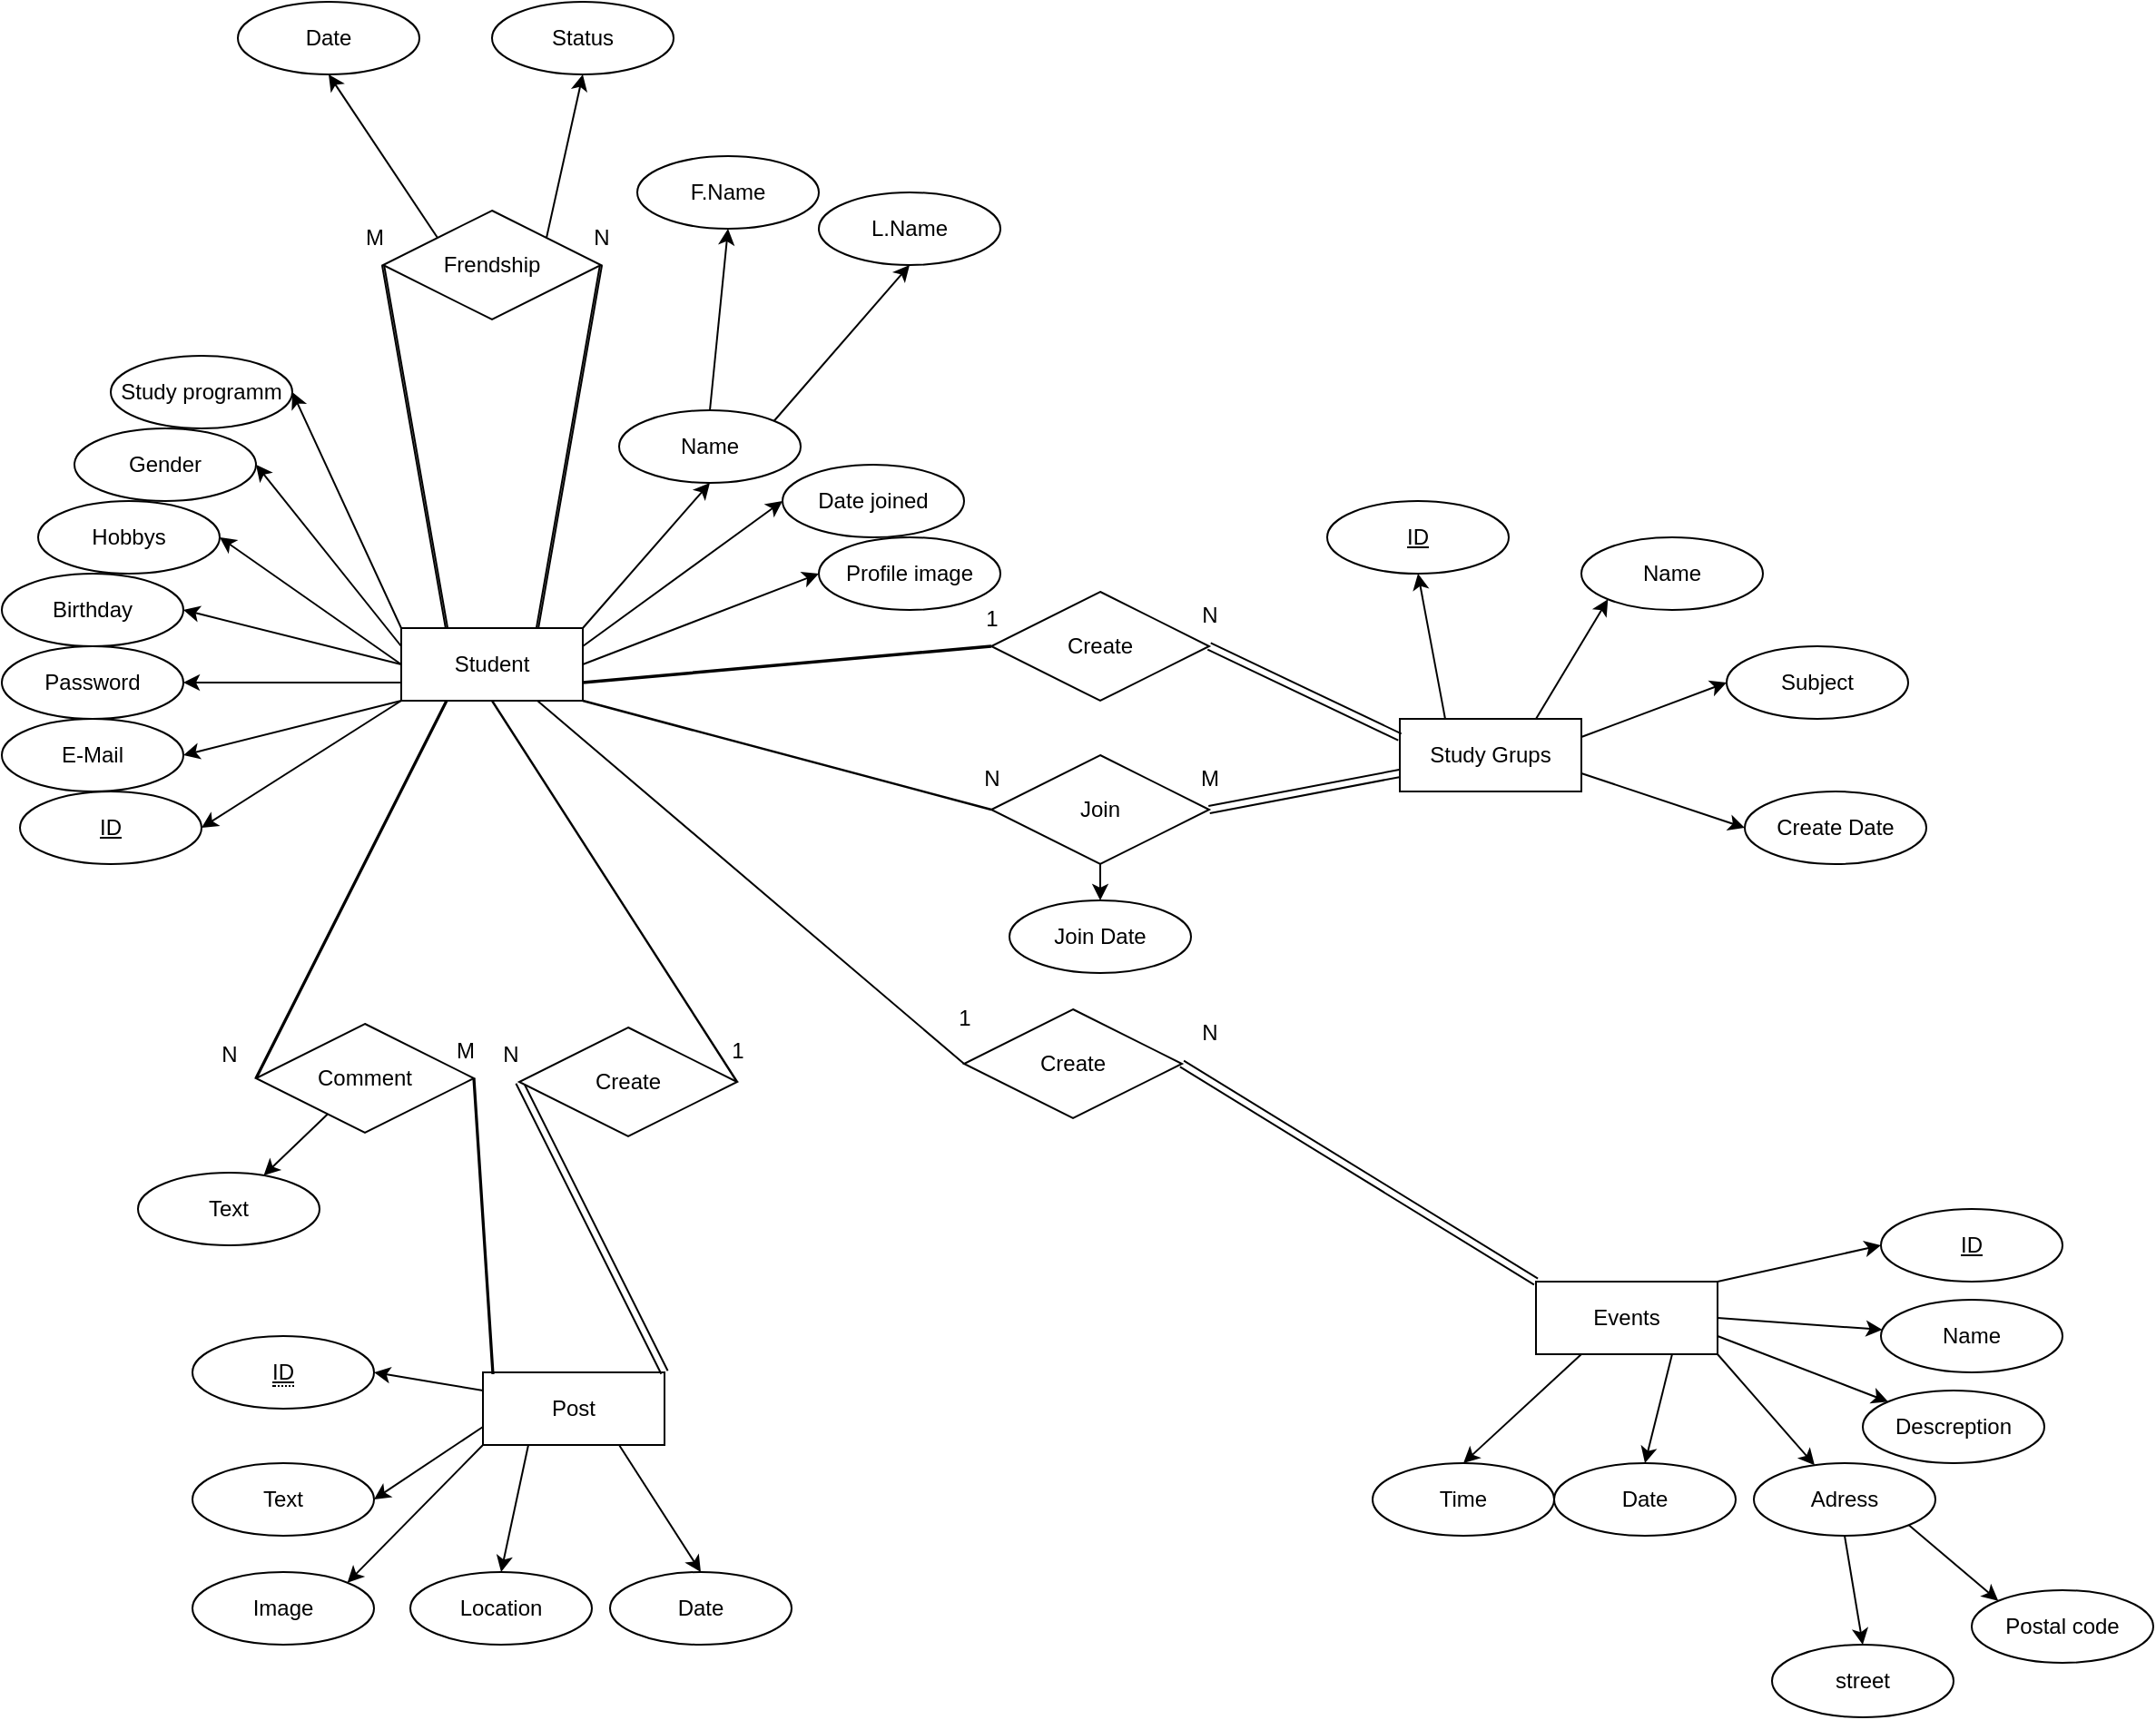 <mxfile version="24.9.1">
  <diagram name="Page-1" id="0dNaZKkymbcP0CFHR1dc">
    <mxGraphModel dx="751" dy="1908" grid="1" gridSize="10" guides="1" tooltips="1" connect="1" arrows="1" fold="1" page="1" pageScale="1" pageWidth="850" pageHeight="1100" math="0" shadow="0">
      <root>
        <mxCell id="0" />
        <mxCell id="1" parent="0" />
        <mxCell id="FVtbrn1UM5h5sR3hIjfp-61" style="edgeStyle=none;rounded=0;orthogonalLoop=1;jettySize=auto;html=1;exitX=1;exitY=0.5;exitDx=0;exitDy=0;entryX=0;entryY=0.5;entryDx=0;entryDy=0;" edge="1" parent="1" source="FVtbrn1UM5h5sR3hIjfp-44" target="FVtbrn1UM5h5sR3hIjfp-45">
          <mxGeometry relative="1" as="geometry" />
        </mxCell>
        <mxCell id="FVtbrn1UM5h5sR3hIjfp-62" style="edgeStyle=none;rounded=0;orthogonalLoop=1;jettySize=auto;html=1;exitX=1;exitY=0.25;exitDx=0;exitDy=0;entryX=0;entryY=0.5;entryDx=0;entryDy=0;" edge="1" parent="1" source="FVtbrn1UM5h5sR3hIjfp-44" target="FVtbrn1UM5h5sR3hIjfp-48">
          <mxGeometry relative="1" as="geometry" />
        </mxCell>
        <mxCell id="FVtbrn1UM5h5sR3hIjfp-63" style="edgeStyle=none;rounded=0;orthogonalLoop=1;jettySize=auto;html=1;exitX=1;exitY=0;exitDx=0;exitDy=0;entryX=0.5;entryY=1;entryDx=0;entryDy=0;" edge="1" parent="1" source="FVtbrn1UM5h5sR3hIjfp-44" target="FVtbrn1UM5h5sR3hIjfp-54">
          <mxGeometry relative="1" as="geometry" />
        </mxCell>
        <mxCell id="FVtbrn1UM5h5sR3hIjfp-64" style="edgeStyle=none;rounded=0;orthogonalLoop=1;jettySize=auto;html=1;exitX=0;exitY=0;exitDx=0;exitDy=0;entryX=1;entryY=0.5;entryDx=0;entryDy=0;" edge="1" parent="1" source="FVtbrn1UM5h5sR3hIjfp-44" target="FVtbrn1UM5h5sR3hIjfp-53">
          <mxGeometry relative="1" as="geometry" />
        </mxCell>
        <mxCell id="FVtbrn1UM5h5sR3hIjfp-65" style="edgeStyle=none;rounded=0;orthogonalLoop=1;jettySize=auto;html=1;exitX=0;exitY=0.25;exitDx=0;exitDy=0;entryX=1;entryY=0.5;entryDx=0;entryDy=0;" edge="1" parent="1" source="FVtbrn1UM5h5sR3hIjfp-44" target="FVtbrn1UM5h5sR3hIjfp-52">
          <mxGeometry relative="1" as="geometry" />
        </mxCell>
        <mxCell id="FVtbrn1UM5h5sR3hIjfp-66" style="edgeStyle=none;rounded=0;orthogonalLoop=1;jettySize=auto;html=1;exitX=0;exitY=0.5;exitDx=0;exitDy=0;entryX=1;entryY=0.5;entryDx=0;entryDy=0;" edge="1" parent="1" source="FVtbrn1UM5h5sR3hIjfp-44" target="FVtbrn1UM5h5sR3hIjfp-51">
          <mxGeometry relative="1" as="geometry" />
        </mxCell>
        <mxCell id="FVtbrn1UM5h5sR3hIjfp-67" style="edgeStyle=none;rounded=0;orthogonalLoop=1;jettySize=auto;html=1;exitX=0;exitY=0.5;exitDx=0;exitDy=0;entryX=1;entryY=0.5;entryDx=0;entryDy=0;" edge="1" parent="1" source="FVtbrn1UM5h5sR3hIjfp-44" target="FVtbrn1UM5h5sR3hIjfp-50">
          <mxGeometry relative="1" as="geometry" />
        </mxCell>
        <mxCell id="FVtbrn1UM5h5sR3hIjfp-68" style="edgeStyle=none;rounded=0;orthogonalLoop=1;jettySize=auto;html=1;exitX=0;exitY=0.75;exitDx=0;exitDy=0;entryX=1;entryY=0.5;entryDx=0;entryDy=0;" edge="1" parent="1" source="FVtbrn1UM5h5sR3hIjfp-44" target="FVtbrn1UM5h5sR3hIjfp-49">
          <mxGeometry relative="1" as="geometry" />
        </mxCell>
        <mxCell id="FVtbrn1UM5h5sR3hIjfp-69" style="edgeStyle=none;rounded=0;orthogonalLoop=1;jettySize=auto;html=1;exitX=0;exitY=1;exitDx=0;exitDy=0;entryX=1;entryY=0.5;entryDx=0;entryDy=0;" edge="1" parent="1" source="FVtbrn1UM5h5sR3hIjfp-44" target="FVtbrn1UM5h5sR3hIjfp-47">
          <mxGeometry relative="1" as="geometry" />
        </mxCell>
        <mxCell id="FVtbrn1UM5h5sR3hIjfp-70" style="edgeStyle=none;rounded=0;orthogonalLoop=1;jettySize=auto;html=1;exitX=0;exitY=1;exitDx=0;exitDy=0;entryX=1;entryY=0.5;entryDx=0;entryDy=0;" edge="1" parent="1" source="FVtbrn1UM5h5sR3hIjfp-44" target="FVtbrn1UM5h5sR3hIjfp-46">
          <mxGeometry relative="1" as="geometry" />
        </mxCell>
        <mxCell id="FVtbrn1UM5h5sR3hIjfp-71" style="edgeStyle=none;rounded=0;orthogonalLoop=1;jettySize=auto;html=1;exitX=0.75;exitY=0;exitDx=0;exitDy=0;entryX=1;entryY=0.5;entryDx=0;entryDy=0;shape=link;width=-1.111;" edge="1" parent="1" source="FVtbrn1UM5h5sR3hIjfp-44" target="FVtbrn1UM5h5sR3hIjfp-55">
          <mxGeometry relative="1" as="geometry" />
        </mxCell>
        <mxCell id="FVtbrn1UM5h5sR3hIjfp-72" style="edgeStyle=none;rounded=0;orthogonalLoop=1;jettySize=auto;html=1;exitX=0.25;exitY=0;exitDx=0;exitDy=0;entryX=0;entryY=0.5;entryDx=0;entryDy=0;shape=link;width=1.111;" edge="1" parent="1" source="FVtbrn1UM5h5sR3hIjfp-44" target="FVtbrn1UM5h5sR3hIjfp-55">
          <mxGeometry relative="1" as="geometry" />
        </mxCell>
        <mxCell id="FVtbrn1UM5h5sR3hIjfp-117" style="edgeStyle=none;rounded=0;orthogonalLoop=1;jettySize=auto;html=1;exitX=1;exitY=0.75;exitDx=0;exitDy=0;entryX=0;entryY=0.5;entryDx=0;entryDy=0;shape=link;width=-0.769;" edge="1" parent="1" source="FVtbrn1UM5h5sR3hIjfp-44" target="FVtbrn1UM5h5sR3hIjfp-116">
          <mxGeometry relative="1" as="geometry" />
        </mxCell>
        <mxCell id="FVtbrn1UM5h5sR3hIjfp-124" style="edgeStyle=none;rounded=0;orthogonalLoop=1;jettySize=auto;html=1;exitX=1;exitY=1;exitDx=0;exitDy=0;entryX=0;entryY=0.5;entryDx=0;entryDy=0;shape=link;width=-0.312;" edge="1" parent="1" source="FVtbrn1UM5h5sR3hIjfp-44" target="FVtbrn1UM5h5sR3hIjfp-122">
          <mxGeometry relative="1" as="geometry" />
        </mxCell>
        <mxCell id="FVtbrn1UM5h5sR3hIjfp-137" style="edgeStyle=none;rounded=0;orthogonalLoop=1;jettySize=auto;html=1;exitX=0.5;exitY=1;exitDx=0;exitDy=0;entryX=1;entryY=0.5;entryDx=0;entryDy=0;shape=link;width=-0.2;" edge="1" parent="1" source="FVtbrn1UM5h5sR3hIjfp-44" target="FVtbrn1UM5h5sR3hIjfp-134">
          <mxGeometry relative="1" as="geometry" />
        </mxCell>
        <mxCell id="FVtbrn1UM5h5sR3hIjfp-142" style="edgeStyle=none;rounded=0;orthogonalLoop=1;jettySize=auto;html=1;exitX=0.25;exitY=1;exitDx=0;exitDy=0;entryX=0;entryY=0.5;entryDx=0;entryDy=0;shape=link;width=0.638;" edge="1" parent="1" source="FVtbrn1UM5h5sR3hIjfp-44" target="FVtbrn1UM5h5sR3hIjfp-141">
          <mxGeometry relative="1" as="geometry" />
        </mxCell>
        <mxCell id="FVtbrn1UM5h5sR3hIjfp-44" value="Student" style="whiteSpace=wrap;html=1;align=center;" vertex="1" parent="1">
          <mxGeometry x="275" y="320" width="100" height="40" as="geometry" />
        </mxCell>
        <mxCell id="FVtbrn1UM5h5sR3hIjfp-45" value="Profile image" style="ellipse;whiteSpace=wrap;html=1;align=center;" vertex="1" parent="1">
          <mxGeometry x="505" y="270" width="100" height="40" as="geometry" />
        </mxCell>
        <mxCell id="FVtbrn1UM5h5sR3hIjfp-46" value="&lt;u&gt;ID&lt;/u&gt;" style="ellipse;whiteSpace=wrap;html=1;align=center;" vertex="1" parent="1">
          <mxGeometry x="65" y="410" width="100" height="40" as="geometry" />
        </mxCell>
        <mxCell id="FVtbrn1UM5h5sR3hIjfp-47" value="E-Mail" style="ellipse;whiteSpace=wrap;html=1;align=center;" vertex="1" parent="1">
          <mxGeometry x="55" y="370" width="100" height="40" as="geometry" />
        </mxCell>
        <mxCell id="FVtbrn1UM5h5sR3hIjfp-48" value="Date joined" style="ellipse;whiteSpace=wrap;html=1;align=center;" vertex="1" parent="1">
          <mxGeometry x="485" y="230" width="100" height="40" as="geometry" />
        </mxCell>
        <mxCell id="FVtbrn1UM5h5sR3hIjfp-49" value="Password" style="ellipse;whiteSpace=wrap;html=1;align=center;" vertex="1" parent="1">
          <mxGeometry x="55" y="330" width="100" height="40" as="geometry" />
        </mxCell>
        <mxCell id="FVtbrn1UM5h5sR3hIjfp-50" value="Birthday" style="ellipse;whiteSpace=wrap;html=1;align=center;" vertex="1" parent="1">
          <mxGeometry x="55" y="290" width="100" height="40" as="geometry" />
        </mxCell>
        <mxCell id="FVtbrn1UM5h5sR3hIjfp-51" value="Hobbys" style="ellipse;whiteSpace=wrap;html=1;align=center;" vertex="1" parent="1">
          <mxGeometry x="75" y="250" width="100" height="40" as="geometry" />
        </mxCell>
        <mxCell id="FVtbrn1UM5h5sR3hIjfp-52" value="Gender" style="ellipse;whiteSpace=wrap;html=1;align=center;" vertex="1" parent="1">
          <mxGeometry x="95" y="210" width="100" height="40" as="geometry" />
        </mxCell>
        <mxCell id="FVtbrn1UM5h5sR3hIjfp-53" value="Study programm" style="ellipse;whiteSpace=wrap;html=1;align=center;" vertex="1" parent="1">
          <mxGeometry x="115" y="170" width="100" height="40" as="geometry" />
        </mxCell>
        <mxCell id="FVtbrn1UM5h5sR3hIjfp-58" style="edgeStyle=none;rounded=0;orthogonalLoop=1;jettySize=auto;html=1;exitX=0.5;exitY=0;exitDx=0;exitDy=0;entryX=0.5;entryY=1;entryDx=0;entryDy=0;" edge="1" parent="1" source="FVtbrn1UM5h5sR3hIjfp-54" target="FVtbrn1UM5h5sR3hIjfp-57">
          <mxGeometry relative="1" as="geometry" />
        </mxCell>
        <mxCell id="FVtbrn1UM5h5sR3hIjfp-59" style="edgeStyle=none;rounded=0;orthogonalLoop=1;jettySize=auto;html=1;exitX=1;exitY=0;exitDx=0;exitDy=0;entryX=0.5;entryY=1;entryDx=0;entryDy=0;" edge="1" parent="1" source="FVtbrn1UM5h5sR3hIjfp-54" target="FVtbrn1UM5h5sR3hIjfp-56">
          <mxGeometry relative="1" as="geometry" />
        </mxCell>
        <mxCell id="FVtbrn1UM5h5sR3hIjfp-54" value="Name" style="ellipse;whiteSpace=wrap;html=1;align=center;" vertex="1" parent="1">
          <mxGeometry x="395" y="200" width="100" height="40" as="geometry" />
        </mxCell>
        <mxCell id="FVtbrn1UM5h5sR3hIjfp-114" style="edgeStyle=none;rounded=0;orthogonalLoop=1;jettySize=auto;html=1;exitX=1;exitY=0;exitDx=0;exitDy=0;entryX=0.5;entryY=1;entryDx=0;entryDy=0;" edge="1" parent="1" source="FVtbrn1UM5h5sR3hIjfp-55" target="FVtbrn1UM5h5sR3hIjfp-112">
          <mxGeometry relative="1" as="geometry" />
        </mxCell>
        <mxCell id="FVtbrn1UM5h5sR3hIjfp-115" style="edgeStyle=none;rounded=0;orthogonalLoop=1;jettySize=auto;html=1;exitX=0;exitY=0;exitDx=0;exitDy=0;entryX=0.5;entryY=1;entryDx=0;entryDy=0;" edge="1" parent="1" source="FVtbrn1UM5h5sR3hIjfp-55" target="FVtbrn1UM5h5sR3hIjfp-113">
          <mxGeometry relative="1" as="geometry" />
        </mxCell>
        <mxCell id="FVtbrn1UM5h5sR3hIjfp-55" value="Frendship" style="shape=rhombus;perimeter=rhombusPerimeter;whiteSpace=wrap;html=1;align=center;" vertex="1" parent="1">
          <mxGeometry x="265" y="90" width="120" height="60" as="geometry" />
        </mxCell>
        <mxCell id="FVtbrn1UM5h5sR3hIjfp-56" value="L.Name" style="ellipse;whiteSpace=wrap;html=1;align=center;" vertex="1" parent="1">
          <mxGeometry x="505" y="80" width="100" height="40" as="geometry" />
        </mxCell>
        <mxCell id="FVtbrn1UM5h5sR3hIjfp-57" value="F.Name" style="ellipse;whiteSpace=wrap;html=1;align=center;" vertex="1" parent="1">
          <mxGeometry x="405" y="60" width="100" height="40" as="geometry" />
        </mxCell>
        <mxCell id="FVtbrn1UM5h5sR3hIjfp-78" style="edgeStyle=none;rounded=0;orthogonalLoop=1;jettySize=auto;html=1;exitX=0.25;exitY=0;exitDx=0;exitDy=0;entryX=0.5;entryY=1;entryDx=0;entryDy=0;" edge="1" parent="1" source="FVtbrn1UM5h5sR3hIjfp-73" target="FVtbrn1UM5h5sR3hIjfp-77">
          <mxGeometry relative="1" as="geometry" />
        </mxCell>
        <mxCell id="FVtbrn1UM5h5sR3hIjfp-79" style="edgeStyle=none;rounded=0;orthogonalLoop=1;jettySize=auto;html=1;exitX=0.75;exitY=0;exitDx=0;exitDy=0;entryX=0;entryY=1;entryDx=0;entryDy=0;" edge="1" parent="1" source="FVtbrn1UM5h5sR3hIjfp-73" target="FVtbrn1UM5h5sR3hIjfp-76">
          <mxGeometry relative="1" as="geometry" />
        </mxCell>
        <mxCell id="FVtbrn1UM5h5sR3hIjfp-80" style="edgeStyle=none;rounded=0;orthogonalLoop=1;jettySize=auto;html=1;exitX=1;exitY=0.25;exitDx=0;exitDy=0;entryX=0;entryY=0.5;entryDx=0;entryDy=0;" edge="1" parent="1" source="FVtbrn1UM5h5sR3hIjfp-73" target="FVtbrn1UM5h5sR3hIjfp-75">
          <mxGeometry relative="1" as="geometry" />
        </mxCell>
        <mxCell id="FVtbrn1UM5h5sR3hIjfp-81" style="edgeStyle=none;rounded=0;orthogonalLoop=1;jettySize=auto;html=1;exitX=1;exitY=0.75;exitDx=0;exitDy=0;entryX=0;entryY=0.5;entryDx=0;entryDy=0;" edge="1" parent="1" source="FVtbrn1UM5h5sR3hIjfp-73" target="FVtbrn1UM5h5sR3hIjfp-74">
          <mxGeometry relative="1" as="geometry" />
        </mxCell>
        <mxCell id="FVtbrn1UM5h5sR3hIjfp-73" value="Study Grups" style="whiteSpace=wrap;html=1;align=center;" vertex="1" parent="1">
          <mxGeometry x="825" y="370" width="100" height="40" as="geometry" />
        </mxCell>
        <mxCell id="FVtbrn1UM5h5sR3hIjfp-74" value="Create Date" style="ellipse;whiteSpace=wrap;html=1;align=center;" vertex="1" parent="1">
          <mxGeometry x="1015" y="410" width="100" height="40" as="geometry" />
        </mxCell>
        <mxCell id="FVtbrn1UM5h5sR3hIjfp-75" value="Subject" style="ellipse;whiteSpace=wrap;html=1;align=center;" vertex="1" parent="1">
          <mxGeometry x="1005" y="330" width="100" height="40" as="geometry" />
        </mxCell>
        <mxCell id="FVtbrn1UM5h5sR3hIjfp-76" value="Name" style="ellipse;whiteSpace=wrap;html=1;align=center;" vertex="1" parent="1">
          <mxGeometry x="925" y="270" width="100" height="40" as="geometry" />
        </mxCell>
        <mxCell id="FVtbrn1UM5h5sR3hIjfp-77" value="&lt;u&gt;ID&lt;/u&gt;" style="ellipse;whiteSpace=wrap;html=1;align=center;" vertex="1" parent="1">
          <mxGeometry x="785" y="250" width="100" height="40" as="geometry" />
        </mxCell>
        <mxCell id="FVtbrn1UM5h5sR3hIjfp-91" style="edgeStyle=none;rounded=0;orthogonalLoop=1;jettySize=auto;html=1;exitX=1;exitY=0;exitDx=0;exitDy=0;entryX=0;entryY=0.5;entryDx=0;entryDy=0;" edge="1" parent="1" source="FVtbrn1UM5h5sR3hIjfp-82" target="FVtbrn1UM5h5sR3hIjfp-88">
          <mxGeometry relative="1" as="geometry" />
        </mxCell>
        <mxCell id="FVtbrn1UM5h5sR3hIjfp-92" style="edgeStyle=none;rounded=0;orthogonalLoop=1;jettySize=auto;html=1;exitX=1;exitY=0.5;exitDx=0;exitDy=0;" edge="1" parent="1" source="FVtbrn1UM5h5sR3hIjfp-82" target="FVtbrn1UM5h5sR3hIjfp-87">
          <mxGeometry relative="1" as="geometry" />
        </mxCell>
        <mxCell id="FVtbrn1UM5h5sR3hIjfp-93" style="edgeStyle=none;rounded=0;orthogonalLoop=1;jettySize=auto;html=1;exitX=1;exitY=0.75;exitDx=0;exitDy=0;" edge="1" parent="1" source="FVtbrn1UM5h5sR3hIjfp-82" target="FVtbrn1UM5h5sR3hIjfp-86">
          <mxGeometry relative="1" as="geometry" />
        </mxCell>
        <mxCell id="FVtbrn1UM5h5sR3hIjfp-94" style="edgeStyle=none;rounded=0;orthogonalLoop=1;jettySize=auto;html=1;exitX=1;exitY=1;exitDx=0;exitDy=0;" edge="1" parent="1" source="FVtbrn1UM5h5sR3hIjfp-82" target="FVtbrn1UM5h5sR3hIjfp-85">
          <mxGeometry relative="1" as="geometry" />
        </mxCell>
        <mxCell id="FVtbrn1UM5h5sR3hIjfp-95" style="edgeStyle=none;rounded=0;orthogonalLoop=1;jettySize=auto;html=1;exitX=0.75;exitY=1;exitDx=0;exitDy=0;entryX=0.5;entryY=0;entryDx=0;entryDy=0;" edge="1" parent="1" source="FVtbrn1UM5h5sR3hIjfp-82" target="FVtbrn1UM5h5sR3hIjfp-84">
          <mxGeometry relative="1" as="geometry" />
        </mxCell>
        <mxCell id="FVtbrn1UM5h5sR3hIjfp-96" style="edgeStyle=none;rounded=0;orthogonalLoop=1;jettySize=auto;html=1;exitX=0.25;exitY=1;exitDx=0;exitDy=0;entryX=0.5;entryY=0;entryDx=0;entryDy=0;" edge="1" parent="1" source="FVtbrn1UM5h5sR3hIjfp-82" target="FVtbrn1UM5h5sR3hIjfp-83">
          <mxGeometry relative="1" as="geometry" />
        </mxCell>
        <mxCell id="FVtbrn1UM5h5sR3hIjfp-82" value="Events" style="whiteSpace=wrap;html=1;align=center;" vertex="1" parent="1">
          <mxGeometry x="900" y="680" width="100" height="40" as="geometry" />
        </mxCell>
        <mxCell id="FVtbrn1UM5h5sR3hIjfp-83" value="Time" style="ellipse;whiteSpace=wrap;html=1;align=center;" vertex="1" parent="1">
          <mxGeometry x="810" y="780" width="100" height="40" as="geometry" />
        </mxCell>
        <mxCell id="FVtbrn1UM5h5sR3hIjfp-84" value="Date" style="ellipse;whiteSpace=wrap;html=1;align=center;" vertex="1" parent="1">
          <mxGeometry x="910" y="780" width="100" height="40" as="geometry" />
        </mxCell>
        <mxCell id="FVtbrn1UM5h5sR3hIjfp-97" style="edgeStyle=none;rounded=0;orthogonalLoop=1;jettySize=auto;html=1;exitX=0.5;exitY=1;exitDx=0;exitDy=0;entryX=0.5;entryY=0;entryDx=0;entryDy=0;" edge="1" parent="1" source="FVtbrn1UM5h5sR3hIjfp-85" target="FVtbrn1UM5h5sR3hIjfp-90">
          <mxGeometry relative="1" as="geometry" />
        </mxCell>
        <mxCell id="FVtbrn1UM5h5sR3hIjfp-98" style="edgeStyle=none;rounded=0;orthogonalLoop=1;jettySize=auto;html=1;exitX=1;exitY=1;exitDx=0;exitDy=0;entryX=0;entryY=0;entryDx=0;entryDy=0;" edge="1" parent="1" source="FVtbrn1UM5h5sR3hIjfp-85" target="FVtbrn1UM5h5sR3hIjfp-89">
          <mxGeometry relative="1" as="geometry" />
        </mxCell>
        <mxCell id="FVtbrn1UM5h5sR3hIjfp-85" value="Adress" style="ellipse;whiteSpace=wrap;html=1;align=center;" vertex="1" parent="1">
          <mxGeometry x="1020" y="780" width="100" height="40" as="geometry" />
        </mxCell>
        <mxCell id="FVtbrn1UM5h5sR3hIjfp-86" value="Descreption" style="ellipse;whiteSpace=wrap;html=1;align=center;" vertex="1" parent="1">
          <mxGeometry x="1080" y="740" width="100" height="40" as="geometry" />
        </mxCell>
        <mxCell id="FVtbrn1UM5h5sR3hIjfp-87" value="Name" style="ellipse;whiteSpace=wrap;html=1;align=center;" vertex="1" parent="1">
          <mxGeometry x="1090" y="690" width="100" height="40" as="geometry" />
        </mxCell>
        <mxCell id="FVtbrn1UM5h5sR3hIjfp-88" value="&lt;u&gt;ID&lt;/u&gt;" style="ellipse;whiteSpace=wrap;html=1;align=center;" vertex="1" parent="1">
          <mxGeometry x="1090" y="640" width="100" height="40" as="geometry" />
        </mxCell>
        <mxCell id="FVtbrn1UM5h5sR3hIjfp-89" value="Postal code" style="ellipse;whiteSpace=wrap;html=1;align=center;" vertex="1" parent="1">
          <mxGeometry x="1140" y="850" width="100" height="40" as="geometry" />
        </mxCell>
        <mxCell id="FVtbrn1UM5h5sR3hIjfp-90" value="street" style="ellipse;whiteSpace=wrap;html=1;align=center;" vertex="1" parent="1">
          <mxGeometry x="1030" y="880" width="100" height="40" as="geometry" />
        </mxCell>
        <mxCell id="FVtbrn1UM5h5sR3hIjfp-105" style="edgeStyle=none;rounded=0;orthogonalLoop=1;jettySize=auto;html=1;exitX=0;exitY=1;exitDx=0;exitDy=0;entryX=1;entryY=0;entryDx=0;entryDy=0;" edge="1" parent="1" source="FVtbrn1UM5h5sR3hIjfp-99" target="FVtbrn1UM5h5sR3hIjfp-102">
          <mxGeometry relative="1" as="geometry" />
        </mxCell>
        <mxCell id="FVtbrn1UM5h5sR3hIjfp-106" style="edgeStyle=none;rounded=0;orthogonalLoop=1;jettySize=auto;html=1;exitX=0;exitY=0.75;exitDx=0;exitDy=0;entryX=1;entryY=0.5;entryDx=0;entryDy=0;" edge="1" parent="1" source="FVtbrn1UM5h5sR3hIjfp-99" target="FVtbrn1UM5h5sR3hIjfp-103">
          <mxGeometry relative="1" as="geometry" />
        </mxCell>
        <mxCell id="FVtbrn1UM5h5sR3hIjfp-107" style="edgeStyle=none;rounded=0;orthogonalLoop=1;jettySize=auto;html=1;exitX=0;exitY=0.25;exitDx=0;exitDy=0;entryX=1;entryY=0.5;entryDx=0;entryDy=0;" edge="1" parent="1" source="FVtbrn1UM5h5sR3hIjfp-99" target="FVtbrn1UM5h5sR3hIjfp-104">
          <mxGeometry relative="1" as="geometry" />
        </mxCell>
        <mxCell id="FVtbrn1UM5h5sR3hIjfp-108" style="edgeStyle=none;rounded=0;orthogonalLoop=1;jettySize=auto;html=1;exitX=0.25;exitY=1;exitDx=0;exitDy=0;entryX=0.5;entryY=0;entryDx=0;entryDy=0;" edge="1" parent="1" source="FVtbrn1UM5h5sR3hIjfp-99" target="FVtbrn1UM5h5sR3hIjfp-101">
          <mxGeometry relative="1" as="geometry" />
        </mxCell>
        <mxCell id="FVtbrn1UM5h5sR3hIjfp-109" style="edgeStyle=none;rounded=0;orthogonalLoop=1;jettySize=auto;html=1;exitX=0.75;exitY=1;exitDx=0;exitDy=0;entryX=0.5;entryY=0;entryDx=0;entryDy=0;" edge="1" parent="1" source="FVtbrn1UM5h5sR3hIjfp-99" target="FVtbrn1UM5h5sR3hIjfp-100">
          <mxGeometry relative="1" as="geometry" />
        </mxCell>
        <mxCell id="FVtbrn1UM5h5sR3hIjfp-99" value="Post" style="whiteSpace=wrap;html=1;align=center;" vertex="1" parent="1">
          <mxGeometry x="320" y="730" width="100" height="40" as="geometry" />
        </mxCell>
        <mxCell id="FVtbrn1UM5h5sR3hIjfp-100" value="Date" style="ellipse;whiteSpace=wrap;html=1;align=center;" vertex="1" parent="1">
          <mxGeometry x="390" y="840" width="100" height="40" as="geometry" />
        </mxCell>
        <mxCell id="FVtbrn1UM5h5sR3hIjfp-101" value="Location" style="ellipse;whiteSpace=wrap;html=1;align=center;" vertex="1" parent="1">
          <mxGeometry x="280" y="840" width="100" height="40" as="geometry" />
        </mxCell>
        <mxCell id="FVtbrn1UM5h5sR3hIjfp-102" value="Image" style="ellipse;whiteSpace=wrap;html=1;align=center;" vertex="1" parent="1">
          <mxGeometry x="160" y="840" width="100" height="40" as="geometry" />
        </mxCell>
        <mxCell id="FVtbrn1UM5h5sR3hIjfp-103" value="Text" style="ellipse;whiteSpace=wrap;html=1;align=center;" vertex="1" parent="1">
          <mxGeometry x="160" y="780" width="100" height="40" as="geometry" />
        </mxCell>
        <mxCell id="FVtbrn1UM5h5sR3hIjfp-104" value="&lt;u&gt;&lt;span style=&quot;border-bottom: 1px dotted&quot;&gt;ID&lt;/span&gt;&lt;/u&gt;" style="ellipse;whiteSpace=wrap;html=1;align=center;" vertex="1" parent="1">
          <mxGeometry x="160" y="710" width="100" height="40" as="geometry" />
        </mxCell>
        <mxCell id="FVtbrn1UM5h5sR3hIjfp-110" value="N" style="text;html=1;align=center;verticalAlign=middle;resizable=0;points=[];autosize=1;strokeColor=none;fillColor=none;" vertex="1" parent="1">
          <mxGeometry x="370" y="90" width="30" height="30" as="geometry" />
        </mxCell>
        <mxCell id="FVtbrn1UM5h5sR3hIjfp-111" value="M" style="text;html=1;align=center;verticalAlign=middle;resizable=0;points=[];autosize=1;strokeColor=none;fillColor=none;" vertex="1" parent="1">
          <mxGeometry x="245" y="90" width="30" height="30" as="geometry" />
        </mxCell>
        <mxCell id="FVtbrn1UM5h5sR3hIjfp-112" value="Status" style="ellipse;whiteSpace=wrap;html=1;align=center;" vertex="1" parent="1">
          <mxGeometry x="325" y="-25" width="100" height="40" as="geometry" />
        </mxCell>
        <mxCell id="FVtbrn1UM5h5sR3hIjfp-113" value="Date" style="ellipse;whiteSpace=wrap;html=1;align=center;" vertex="1" parent="1">
          <mxGeometry x="185" y="-25" width="100" height="40" as="geometry" />
        </mxCell>
        <mxCell id="FVtbrn1UM5h5sR3hIjfp-118" style="edgeStyle=none;rounded=0;orthogonalLoop=1;jettySize=auto;html=1;exitX=1;exitY=0.5;exitDx=0;exitDy=0;entryX=0;entryY=0.25;entryDx=0;entryDy=0;shape=link;" edge="1" parent="1" source="FVtbrn1UM5h5sR3hIjfp-116" target="FVtbrn1UM5h5sR3hIjfp-73">
          <mxGeometry relative="1" as="geometry" />
        </mxCell>
        <mxCell id="FVtbrn1UM5h5sR3hIjfp-116" value="Create" style="shape=rhombus;perimeter=rhombusPerimeter;whiteSpace=wrap;html=1;align=center;" vertex="1" parent="1">
          <mxGeometry x="600" y="300" width="120" height="60" as="geometry" />
        </mxCell>
        <mxCell id="FVtbrn1UM5h5sR3hIjfp-119" value="1" style="text;html=1;align=center;verticalAlign=middle;resizable=0;points=[];autosize=1;strokeColor=none;fillColor=none;" vertex="1" parent="1">
          <mxGeometry x="585" y="300" width="30" height="30" as="geometry" />
        </mxCell>
        <mxCell id="FVtbrn1UM5h5sR3hIjfp-121" value="N" style="text;html=1;align=center;verticalAlign=middle;resizable=0;points=[];autosize=1;strokeColor=none;fillColor=none;" vertex="1" parent="1">
          <mxGeometry x="705" y="298" width="30" height="30" as="geometry" />
        </mxCell>
        <mxCell id="FVtbrn1UM5h5sR3hIjfp-123" style="edgeStyle=none;rounded=0;orthogonalLoop=1;jettySize=auto;html=1;exitX=1;exitY=0.5;exitDx=0;exitDy=0;entryX=0;entryY=0.75;entryDx=0;entryDy=0;shape=link;" edge="1" parent="1" source="FVtbrn1UM5h5sR3hIjfp-122" target="FVtbrn1UM5h5sR3hIjfp-73">
          <mxGeometry relative="1" as="geometry" />
        </mxCell>
        <mxCell id="FVtbrn1UM5h5sR3hIjfp-126" style="edgeStyle=none;rounded=0;orthogonalLoop=1;jettySize=auto;html=1;exitX=0.5;exitY=1;exitDx=0;exitDy=0;" edge="1" parent="1" source="FVtbrn1UM5h5sR3hIjfp-122" target="FVtbrn1UM5h5sR3hIjfp-125">
          <mxGeometry relative="1" as="geometry" />
        </mxCell>
        <mxCell id="FVtbrn1UM5h5sR3hIjfp-122" value="Join" style="shape=rhombus;perimeter=rhombusPerimeter;whiteSpace=wrap;html=1;align=center;" vertex="1" parent="1">
          <mxGeometry x="600" y="390" width="120" height="60" as="geometry" />
        </mxCell>
        <mxCell id="FVtbrn1UM5h5sR3hIjfp-125" value="Join Date" style="ellipse;whiteSpace=wrap;html=1;align=center;" vertex="1" parent="1">
          <mxGeometry x="610" y="470" width="100" height="40" as="geometry" />
        </mxCell>
        <mxCell id="FVtbrn1UM5h5sR3hIjfp-127" value="N" style="text;html=1;align=center;verticalAlign=middle;resizable=0;points=[];autosize=1;strokeColor=none;fillColor=none;" vertex="1" parent="1">
          <mxGeometry x="585" y="388" width="30" height="30" as="geometry" />
        </mxCell>
        <mxCell id="FVtbrn1UM5h5sR3hIjfp-128" value="M" style="text;html=1;align=center;verticalAlign=middle;resizable=0;points=[];autosize=1;strokeColor=none;fillColor=none;" vertex="1" parent="1">
          <mxGeometry x="705" y="388" width="30" height="30" as="geometry" />
        </mxCell>
        <mxCell id="FVtbrn1UM5h5sR3hIjfp-130" style="edgeStyle=none;rounded=0;orthogonalLoop=1;jettySize=auto;html=1;exitX=1;exitY=0.5;exitDx=0;exitDy=0;entryX=0;entryY=0;entryDx=0;entryDy=0;shape=link;" edge="1" parent="1" source="FVtbrn1UM5h5sR3hIjfp-129" target="FVtbrn1UM5h5sR3hIjfp-82">
          <mxGeometry relative="1" as="geometry" />
        </mxCell>
        <mxCell id="FVtbrn1UM5h5sR3hIjfp-131" style="edgeStyle=none;rounded=0;orthogonalLoop=1;jettySize=auto;html=1;exitX=0;exitY=0.5;exitDx=0;exitDy=0;entryX=0.75;entryY=1;entryDx=0;entryDy=0;shape=link;width=0;" edge="1" parent="1" source="FVtbrn1UM5h5sR3hIjfp-129" target="FVtbrn1UM5h5sR3hIjfp-44">
          <mxGeometry relative="1" as="geometry" />
        </mxCell>
        <mxCell id="FVtbrn1UM5h5sR3hIjfp-129" value="Create" style="shape=rhombus;perimeter=rhombusPerimeter;whiteSpace=wrap;html=1;align=center;" vertex="1" parent="1">
          <mxGeometry x="585" y="530" width="120" height="60" as="geometry" />
        </mxCell>
        <mxCell id="FVtbrn1UM5h5sR3hIjfp-132" value="1" style="text;html=1;align=center;verticalAlign=middle;resizable=0;points=[];autosize=1;strokeColor=none;fillColor=none;" vertex="1" parent="1">
          <mxGeometry x="570" y="520" width="30" height="30" as="geometry" />
        </mxCell>
        <mxCell id="FVtbrn1UM5h5sR3hIjfp-133" value="N" style="text;html=1;align=center;verticalAlign=middle;resizable=0;points=[];autosize=1;strokeColor=none;fillColor=none;" vertex="1" parent="1">
          <mxGeometry x="705" y="528" width="30" height="30" as="geometry" />
        </mxCell>
        <mxCell id="FVtbrn1UM5h5sR3hIjfp-138" style="edgeStyle=none;rounded=0;orthogonalLoop=1;jettySize=auto;html=1;exitX=0;exitY=0.5;exitDx=0;exitDy=0;entryX=1;entryY=0;entryDx=0;entryDy=0;shape=link;" edge="1" parent="1" source="FVtbrn1UM5h5sR3hIjfp-134" target="FVtbrn1UM5h5sR3hIjfp-99">
          <mxGeometry relative="1" as="geometry" />
        </mxCell>
        <mxCell id="FVtbrn1UM5h5sR3hIjfp-134" value="Create " style="shape=rhombus;perimeter=rhombusPerimeter;whiteSpace=wrap;html=1;align=center;" vertex="1" parent="1">
          <mxGeometry x="340" y="540" width="120" height="60" as="geometry" />
        </mxCell>
        <mxCell id="FVtbrn1UM5h5sR3hIjfp-139" value="1" style="text;html=1;align=center;verticalAlign=middle;resizable=0;points=[];autosize=1;strokeColor=none;fillColor=none;" vertex="1" parent="1">
          <mxGeometry x="445" y="538" width="30" height="30" as="geometry" />
        </mxCell>
        <mxCell id="FVtbrn1UM5h5sR3hIjfp-140" value="N" style="text;html=1;align=center;verticalAlign=middle;resizable=0;points=[];autosize=1;strokeColor=none;fillColor=none;" vertex="1" parent="1">
          <mxGeometry x="320" y="540" width="30" height="30" as="geometry" />
        </mxCell>
        <mxCell id="FVtbrn1UM5h5sR3hIjfp-147" value="" style="edgeStyle=none;rounded=0;orthogonalLoop=1;jettySize=auto;html=1;" edge="1" parent="1" source="FVtbrn1UM5h5sR3hIjfp-141" target="FVtbrn1UM5h5sR3hIjfp-146">
          <mxGeometry relative="1" as="geometry" />
        </mxCell>
        <mxCell id="FVtbrn1UM5h5sR3hIjfp-141" value="Comment" style="shape=rhombus;perimeter=rhombusPerimeter;whiteSpace=wrap;html=1;align=center;" vertex="1" parent="1">
          <mxGeometry x="195" y="538" width="120" height="60" as="geometry" />
        </mxCell>
        <mxCell id="FVtbrn1UM5h5sR3hIjfp-143" style="edgeStyle=none;rounded=0;orthogonalLoop=1;jettySize=auto;html=1;exitX=1;exitY=0.5;exitDx=0;exitDy=0;entryX=0.055;entryY=0.025;entryDx=0;entryDy=0;entryPerimeter=0;shape=link;width=-0.638;" edge="1" parent="1" source="FVtbrn1UM5h5sR3hIjfp-141" target="FVtbrn1UM5h5sR3hIjfp-99">
          <mxGeometry relative="1" as="geometry" />
        </mxCell>
        <mxCell id="FVtbrn1UM5h5sR3hIjfp-144" value="M" style="text;html=1;align=center;verticalAlign=middle;resizable=0;points=[];autosize=1;strokeColor=none;fillColor=none;" vertex="1" parent="1">
          <mxGeometry x="295" y="538" width="30" height="30" as="geometry" />
        </mxCell>
        <mxCell id="FVtbrn1UM5h5sR3hIjfp-145" value="N" style="text;html=1;align=center;verticalAlign=middle;resizable=0;points=[];autosize=1;strokeColor=none;fillColor=none;" vertex="1" parent="1">
          <mxGeometry x="165" y="540" width="30" height="30" as="geometry" />
        </mxCell>
        <mxCell id="FVtbrn1UM5h5sR3hIjfp-146" value="Text" style="ellipse;whiteSpace=wrap;html=1;align=center;" vertex="1" parent="1">
          <mxGeometry x="130" y="620" width="100" height="40" as="geometry" />
        </mxCell>
      </root>
    </mxGraphModel>
  </diagram>
</mxfile>
